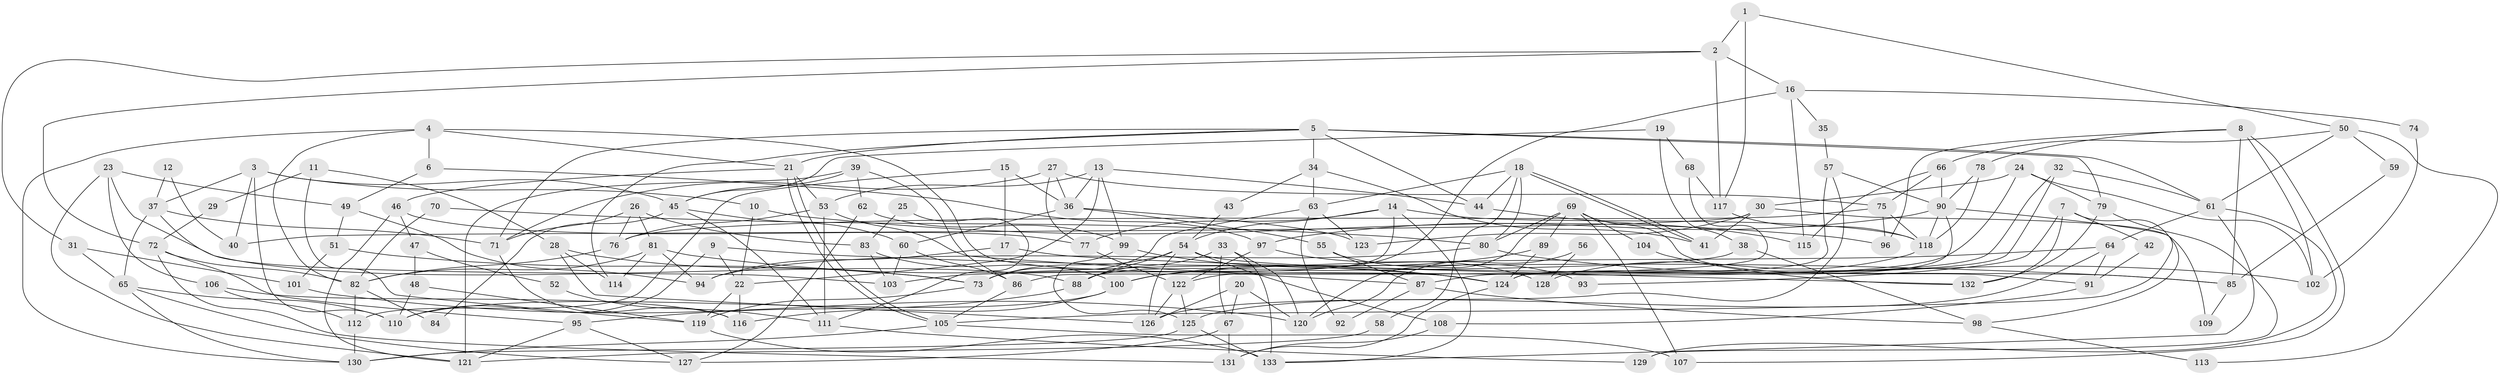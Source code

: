 // coarse degree distribution, {7: 0.12195121951219512, 14: 0.024390243902439025, 5: 0.17073170731707318, 8: 0.12195121951219512, 6: 0.21951219512195122, 2: 0.04878048780487805, 9: 0.0975609756097561, 4: 0.04878048780487805, 10: 0.14634146341463414}
// Generated by graph-tools (version 1.1) at 2025/37/03/04/25 23:37:10]
// undirected, 133 vertices, 266 edges
graph export_dot {
  node [color=gray90,style=filled];
  1;
  2;
  3;
  4;
  5;
  6;
  7;
  8;
  9;
  10;
  11;
  12;
  13;
  14;
  15;
  16;
  17;
  18;
  19;
  20;
  21;
  22;
  23;
  24;
  25;
  26;
  27;
  28;
  29;
  30;
  31;
  32;
  33;
  34;
  35;
  36;
  37;
  38;
  39;
  40;
  41;
  42;
  43;
  44;
  45;
  46;
  47;
  48;
  49;
  50;
  51;
  52;
  53;
  54;
  55;
  56;
  57;
  58;
  59;
  60;
  61;
  62;
  63;
  64;
  65;
  66;
  67;
  68;
  69;
  70;
  71;
  72;
  73;
  74;
  75;
  76;
  77;
  78;
  79;
  80;
  81;
  82;
  83;
  84;
  85;
  86;
  87;
  88;
  89;
  90;
  91;
  92;
  93;
  94;
  95;
  96;
  97;
  98;
  99;
  100;
  101;
  102;
  103;
  104;
  105;
  106;
  107;
  108;
  109;
  110;
  111;
  112;
  113;
  114;
  115;
  116;
  117;
  118;
  119;
  120;
  121;
  122;
  123;
  124;
  125;
  126;
  127;
  128;
  129;
  130;
  131;
  132;
  133;
  1 -- 2;
  1 -- 117;
  1 -- 50;
  2 -- 72;
  2 -- 31;
  2 -- 16;
  2 -- 117;
  3 -- 10;
  3 -- 45;
  3 -- 37;
  3 -- 40;
  3 -- 110;
  4 -- 21;
  4 -- 82;
  4 -- 6;
  4 -- 124;
  4 -- 130;
  5 -- 71;
  5 -- 44;
  5 -- 21;
  5 -- 34;
  5 -- 61;
  5 -- 79;
  5 -- 114;
  6 -- 97;
  6 -- 49;
  7 -- 105;
  7 -- 132;
  7 -- 42;
  7 -- 93;
  8 -- 85;
  8 -- 102;
  8 -- 78;
  8 -- 96;
  8 -- 107;
  9 -- 22;
  9 -- 110;
  9 -- 85;
  10 -- 22;
  10 -- 96;
  11 -- 28;
  11 -- 119;
  11 -- 29;
  12 -- 40;
  12 -- 37;
  13 -- 99;
  13 -- 22;
  13 -- 36;
  13 -- 44;
  13 -- 53;
  14 -- 118;
  14 -- 133;
  14 -- 54;
  14 -- 73;
  14 -- 77;
  15 -- 112;
  15 -- 36;
  15 -- 17;
  16 -- 88;
  16 -- 35;
  16 -- 74;
  16 -- 115;
  17 -- 94;
  17 -- 132;
  18 -- 41;
  18 -- 41;
  18 -- 63;
  18 -- 44;
  18 -- 58;
  18 -- 80;
  19 -- 68;
  19 -- 38;
  19 -- 45;
  20 -- 126;
  20 -- 120;
  20 -- 67;
  21 -- 105;
  21 -- 105;
  21 -- 46;
  21 -- 53;
  22 -- 116;
  22 -- 119;
  23 -- 49;
  23 -- 88;
  23 -- 106;
  23 -- 121;
  24 -- 79;
  24 -- 122;
  24 -- 30;
  24 -- 102;
  25 -- 111;
  25 -- 83;
  26 -- 71;
  26 -- 76;
  26 -- 81;
  26 -- 83;
  27 -- 71;
  27 -- 77;
  27 -- 36;
  27 -- 75;
  28 -- 126;
  28 -- 73;
  28 -- 114;
  29 -- 72;
  30 -- 41;
  30 -- 40;
  30 -- 109;
  30 -- 123;
  31 -- 101;
  31 -- 65;
  32 -- 61;
  32 -- 124;
  32 -- 87;
  33 -- 88;
  33 -- 67;
  33 -- 120;
  33 -- 133;
  34 -- 63;
  34 -- 41;
  34 -- 43;
  35 -- 57;
  36 -- 55;
  36 -- 60;
  36 -- 123;
  37 -- 103;
  37 -- 65;
  37 -- 71;
  38 -- 98;
  38 -- 103;
  39 -- 86;
  39 -- 62;
  39 -- 45;
  39 -- 121;
  42 -- 91;
  43 -- 54;
  44 -- 115;
  45 -- 60;
  45 -- 84;
  45 -- 111;
  46 -- 121;
  46 -- 47;
  46 -- 77;
  47 -- 48;
  47 -- 52;
  48 -- 110;
  48 -- 119;
  49 -- 94;
  49 -- 51;
  50 -- 66;
  50 -- 59;
  50 -- 61;
  50 -- 113;
  51 -- 73;
  51 -- 101;
  52 -- 111;
  53 -- 76;
  53 -- 87;
  53 -- 111;
  54 -- 126;
  54 -- 73;
  54 -- 85;
  54 -- 88;
  54 -- 108;
  55 -- 87;
  55 -- 93;
  56 -- 128;
  56 -- 120;
  57 -- 90;
  57 -- 124;
  57 -- 126;
  58 -- 121;
  59 -- 85;
  60 -- 86;
  60 -- 103;
  61 -- 64;
  61 -- 129;
  61 -- 133;
  62 -- 127;
  62 -- 99;
  63 -- 123;
  63 -- 73;
  63 -- 92;
  64 -- 125;
  64 -- 91;
  64 -- 100;
  65 -- 110;
  65 -- 127;
  65 -- 130;
  66 -- 115;
  66 -- 90;
  66 -- 75;
  67 -- 131;
  67 -- 127;
  68 -- 86;
  68 -- 117;
  69 -- 107;
  69 -- 91;
  69 -- 80;
  69 -- 89;
  69 -- 104;
  69 -- 120;
  70 -- 82;
  70 -- 80;
  71 -- 116;
  72 -- 82;
  72 -- 95;
  72 -- 131;
  73 -- 119;
  74 -- 102;
  75 -- 76;
  75 -- 96;
  75 -- 118;
  76 -- 82;
  77 -- 122;
  78 -- 118;
  78 -- 90;
  79 -- 129;
  79 -- 132;
  80 -- 94;
  80 -- 102;
  81 -- 114;
  81 -- 82;
  81 -- 94;
  81 -- 124;
  82 -- 84;
  82 -- 112;
  83 -- 100;
  83 -- 103;
  85 -- 109;
  86 -- 105;
  87 -- 92;
  87 -- 98;
  88 -- 95;
  89 -- 124;
  89 -- 100;
  90 -- 124;
  90 -- 97;
  90 -- 98;
  90 -- 118;
  91 -- 108;
  95 -- 121;
  95 -- 127;
  97 -- 122;
  97 -- 128;
  98 -- 113;
  99 -- 125;
  99 -- 124;
  100 -- 110;
  100 -- 116;
  101 -- 120;
  104 -- 132;
  105 -- 130;
  105 -- 107;
  106 -- 112;
  106 -- 116;
  108 -- 131;
  111 -- 129;
  112 -- 130;
  117 -- 118;
  118 -- 128;
  119 -- 133;
  122 -- 125;
  122 -- 126;
  124 -- 131;
  125 -- 130;
  125 -- 133;
}
